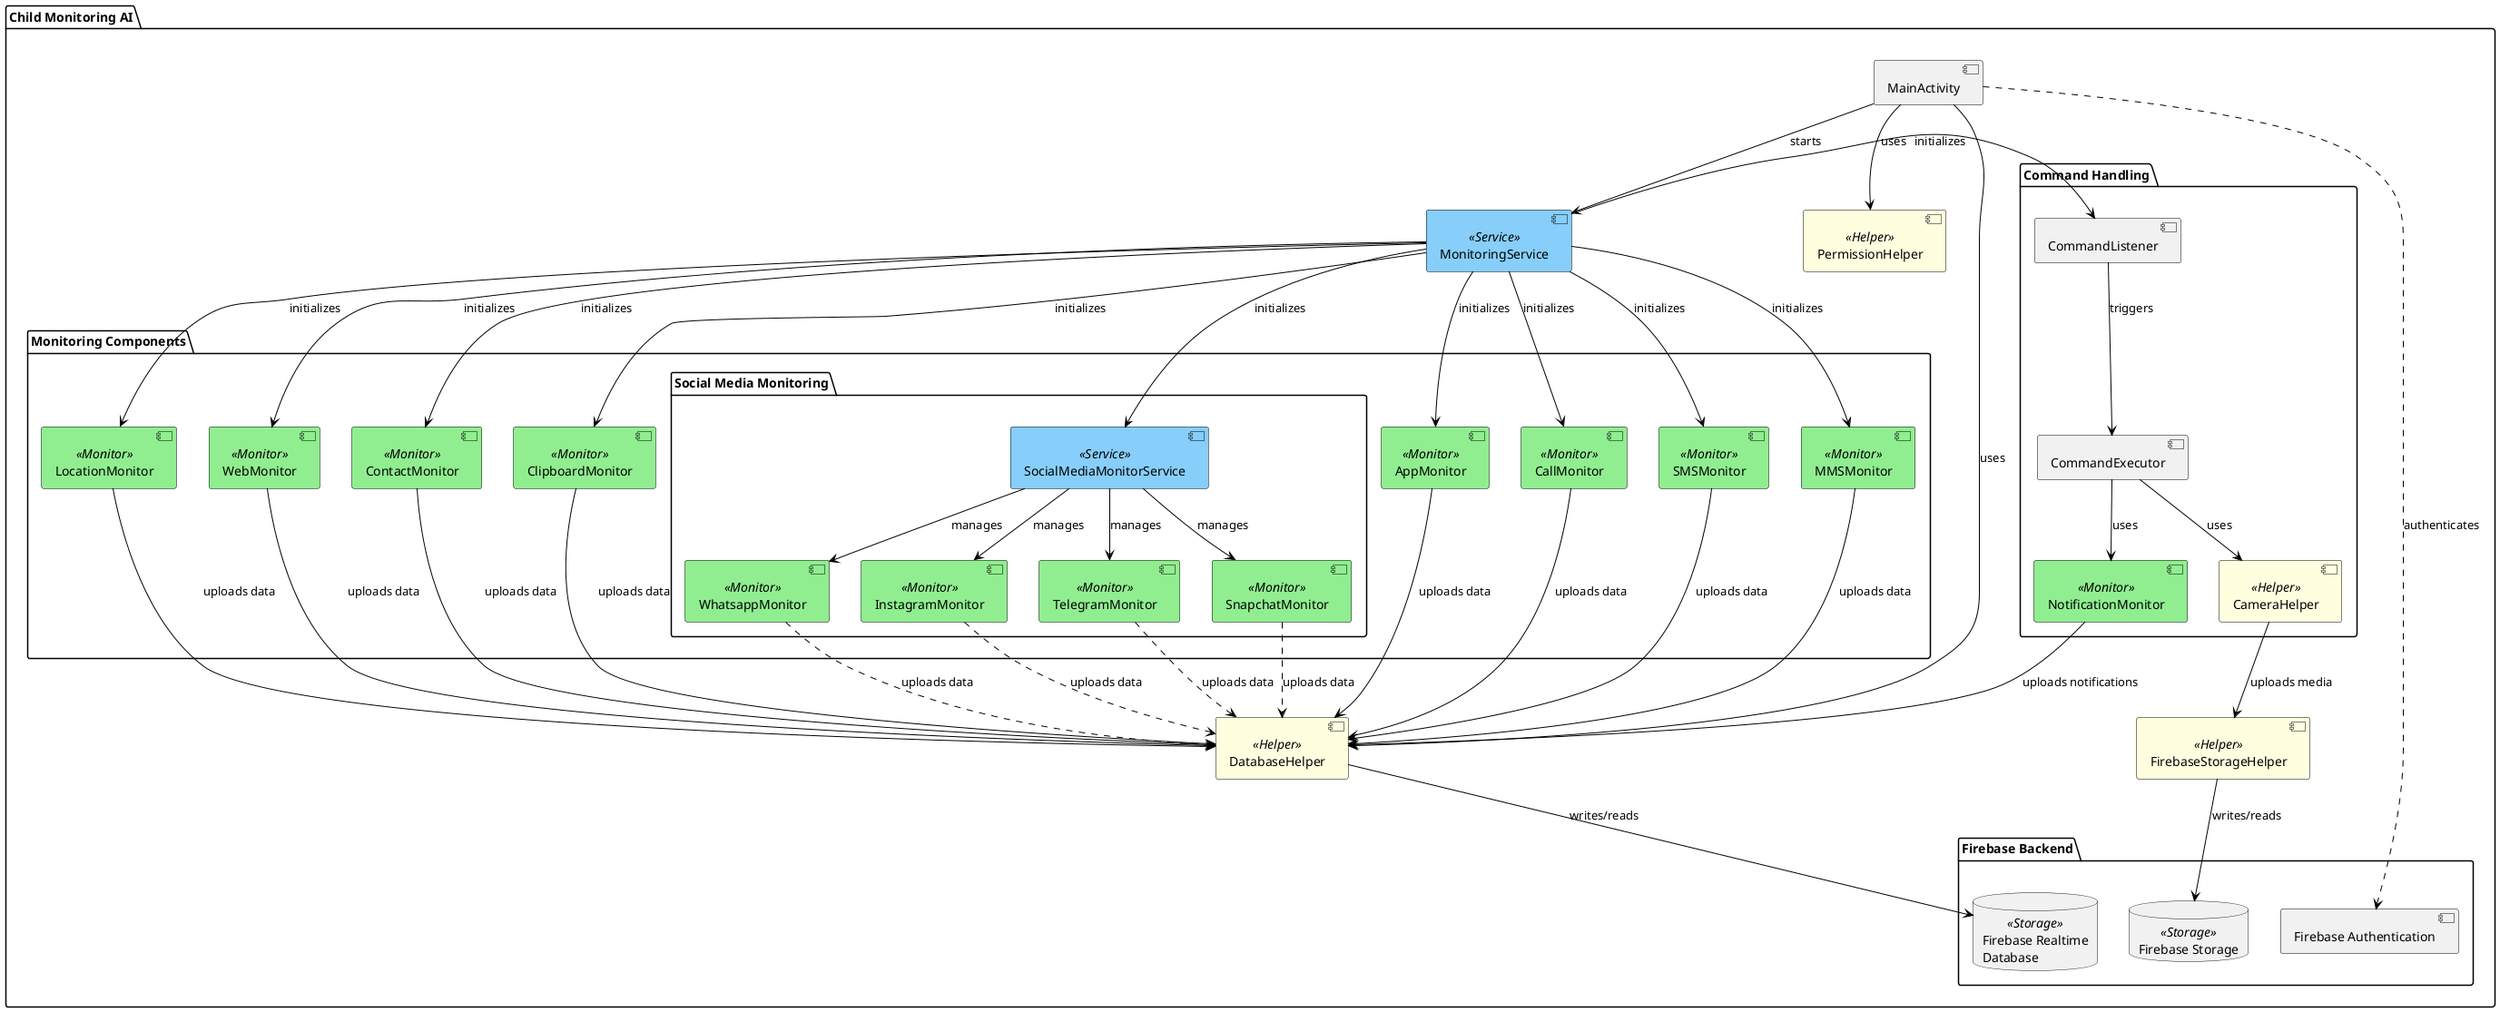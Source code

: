 @startuml Child Monitoring AI - Component Diagram

!define RECTANGLE class

skinparam component {
    BackgroundColor<<Service>> LightSkyBlue
    BackgroundColor<<Monitor>> LightGreen
    BackgroundColor<<Helper>> LightYellow
    BackgroundColor<<Storage>> Pink
    BorderColor Black
    ArrowColor Black
}

package "Child Monitoring AI" {
    [MainActivity] as main
    [MonitoringService] as service <<Service>>
    [PermissionHelper] as permHelper <<Helper>>
    [DatabaseHelper] as dbHelper <<Helper>>
    [FirebaseStorageHelper] as storageHelper <<Helper>>

    package "Monitoring Components" {
        [AppMonitor] as appMon <<Monitor>>
        [CallMonitor] as callMon <<Monitor>>
        [SMSMonitor] as smsMon <<Monitor>>
        [MMSMonitor] as mmsMon <<Monitor>>
        [LocationMonitor] as locMon <<Monitor>>
        [WebMonitor] as webMon <<Monitor>>
        [ContactMonitor] as contactMon <<Monitor>>
        [ClipboardMonitor] as clipMon <<Monitor>>
        
        package "Social Media Monitoring" {
            [SocialMediaMonitorService] as socialService <<Service>>
            [WhatsappMonitor] as whatsappMon <<Monitor>>
            [InstagramMonitor] as instaMon <<Monitor>>
            [TelegramMonitor] as telegramMon <<Monitor>>
            [SnapchatMonitor] as snapMon <<Monitor>>
        }
    }

    package "Command Handling" {
        [CommandListener] as cmdListener
        [CommandExecutor] as cmdExec
        [CameraHelper] as camHelper <<Helper>>
        [NotificationMonitor] as notifyMon <<Monitor>>
    }

    package "Firebase Backend" {
        database "Firebase Realtime\nDatabase" as firebaseDB <<Storage>>
        database "Firebase Storage" as firebaseStorage <<Storage>>
        [Firebase Authentication] as firebaseAuth
    }
}

' Main App Connections
main --> service : starts
main --> permHelper : uses
main --> dbHelper : uses
main ..> firebaseAuth : authenticates

' Service Connections
service --> appMon : initializes
service --> callMon : initializes
service --> smsMon : initializes
service --> mmsMon : initializes
service --> locMon : initializes
service --> webMon : initializes
service --> contactMon : initializes
service --> clipMon : initializes
service --> socialService : initializes
service --> cmdListener : initializes

' Social Media Service Connections
socialService --> whatsappMon : manages
socialService --> instaMon : manages
socialService --> telegramMon : manages
socialService --> snapMon : manages

' Command Handling Connections
cmdListener --> cmdExec : triggers
cmdExec --> camHelper : uses
cmdExec --> notifyMon : uses

' Database Connections
dbHelper --> firebaseDB : writes/reads
storageHelper --> firebaseStorage : writes/reads

' Monitor to Database Connections
appMon --> dbHelper : uploads data
callMon --> dbHelper : uploads data
smsMon --> dbHelper : uploads data
mmsMon --> dbHelper : uploads data
locMon --> dbHelper : uploads data
webMon --> dbHelper : uploads data
contactMon --> dbHelper : uploads data
clipMon --> dbHelper : uploads data
whatsappMon ..> dbHelper : uploads data
instaMon ..> dbHelper : uploads data
telegramMon ..> dbHelper : uploads data
snapMon ..> dbHelper : uploads data

' Storage Connections
camHelper --> storageHelper : uploads media
notifyMon --> dbHelper : uploads notifications

@enduml
